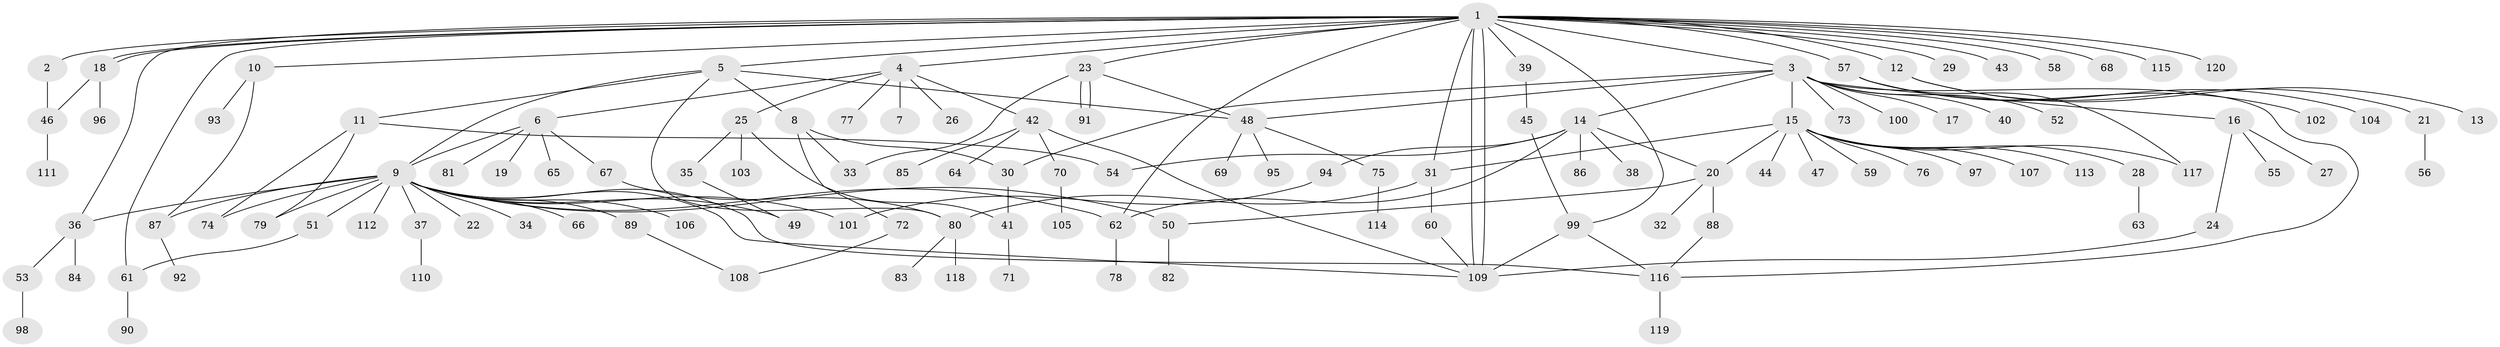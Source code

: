 // Generated by graph-tools (version 1.1) at 2025/49/03/09/25 03:49:49]
// undirected, 120 vertices, 155 edges
graph export_dot {
graph [start="1"]
  node [color=gray90,style=filled];
  1;
  2;
  3;
  4;
  5;
  6;
  7;
  8;
  9;
  10;
  11;
  12;
  13;
  14;
  15;
  16;
  17;
  18;
  19;
  20;
  21;
  22;
  23;
  24;
  25;
  26;
  27;
  28;
  29;
  30;
  31;
  32;
  33;
  34;
  35;
  36;
  37;
  38;
  39;
  40;
  41;
  42;
  43;
  44;
  45;
  46;
  47;
  48;
  49;
  50;
  51;
  52;
  53;
  54;
  55;
  56;
  57;
  58;
  59;
  60;
  61;
  62;
  63;
  64;
  65;
  66;
  67;
  68;
  69;
  70;
  71;
  72;
  73;
  74;
  75;
  76;
  77;
  78;
  79;
  80;
  81;
  82;
  83;
  84;
  85;
  86;
  87;
  88;
  89;
  90;
  91;
  92;
  93;
  94;
  95;
  96;
  97;
  98;
  99;
  100;
  101;
  102;
  103;
  104;
  105;
  106;
  107;
  108;
  109;
  110;
  111;
  112;
  113;
  114;
  115;
  116;
  117;
  118;
  119;
  120;
  1 -- 2;
  1 -- 3;
  1 -- 4;
  1 -- 5;
  1 -- 10;
  1 -- 12;
  1 -- 18;
  1 -- 18;
  1 -- 23;
  1 -- 29;
  1 -- 31;
  1 -- 36;
  1 -- 39;
  1 -- 43;
  1 -- 57;
  1 -- 58;
  1 -- 61;
  1 -- 62;
  1 -- 68;
  1 -- 99;
  1 -- 109;
  1 -- 109;
  1 -- 115;
  1 -- 120;
  2 -- 46;
  3 -- 14;
  3 -- 15;
  3 -- 16;
  3 -- 17;
  3 -- 30;
  3 -- 40;
  3 -- 48;
  3 -- 52;
  3 -- 73;
  3 -- 100;
  3 -- 116;
  4 -- 6;
  4 -- 7;
  4 -- 25;
  4 -- 26;
  4 -- 42;
  4 -- 77;
  5 -- 8;
  5 -- 9;
  5 -- 11;
  5 -- 48;
  5 -- 80;
  6 -- 9;
  6 -- 19;
  6 -- 65;
  6 -- 67;
  6 -- 81;
  8 -- 30;
  8 -- 33;
  8 -- 72;
  9 -- 22;
  9 -- 34;
  9 -- 36;
  9 -- 37;
  9 -- 49;
  9 -- 50;
  9 -- 51;
  9 -- 62;
  9 -- 66;
  9 -- 74;
  9 -- 79;
  9 -- 87;
  9 -- 89;
  9 -- 101;
  9 -- 106;
  9 -- 109;
  9 -- 112;
  9 -- 116;
  10 -- 87;
  10 -- 93;
  11 -- 54;
  11 -- 74;
  11 -- 79;
  12 -- 13;
  12 -- 21;
  14 -- 20;
  14 -- 38;
  14 -- 54;
  14 -- 62;
  14 -- 86;
  14 -- 94;
  15 -- 20;
  15 -- 28;
  15 -- 31;
  15 -- 44;
  15 -- 47;
  15 -- 59;
  15 -- 76;
  15 -- 97;
  15 -- 107;
  15 -- 113;
  15 -- 117;
  16 -- 24;
  16 -- 27;
  16 -- 55;
  18 -- 46;
  18 -- 96;
  20 -- 32;
  20 -- 50;
  20 -- 88;
  21 -- 56;
  23 -- 33;
  23 -- 48;
  23 -- 91;
  23 -- 91;
  24 -- 109;
  25 -- 35;
  25 -- 41;
  25 -- 103;
  28 -- 63;
  30 -- 41;
  31 -- 60;
  31 -- 80;
  35 -- 49;
  36 -- 53;
  36 -- 84;
  37 -- 110;
  39 -- 45;
  41 -- 71;
  42 -- 64;
  42 -- 70;
  42 -- 85;
  42 -- 109;
  45 -- 99;
  46 -- 111;
  48 -- 69;
  48 -- 75;
  48 -- 95;
  50 -- 82;
  51 -- 61;
  53 -- 98;
  57 -- 102;
  57 -- 104;
  57 -- 117;
  60 -- 109;
  61 -- 90;
  62 -- 78;
  67 -- 80;
  70 -- 105;
  72 -- 108;
  75 -- 114;
  80 -- 83;
  80 -- 118;
  87 -- 92;
  88 -- 116;
  89 -- 108;
  94 -- 101;
  99 -- 109;
  99 -- 116;
  116 -- 119;
}
